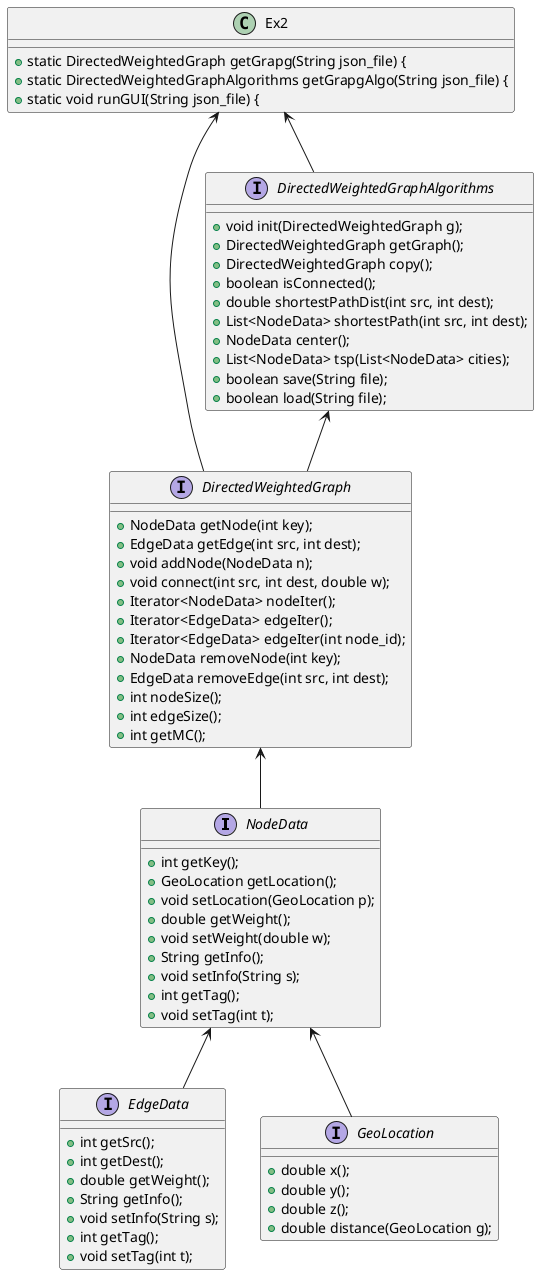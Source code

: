 @startuml
'https://plantuml.com/class-diagram

interface NodeData {

	+ int getKey();
	+ GeoLocation getLocation();
	+ void setLocation(GeoLocation p);
	+ double getWeight();
	+ void setWeight(double w);
	+ String getInfo();
	+ void setInfo(String s);
	+int getTag();
	+void setTag(int t);
}

interface EdgeData {

	+ int getSrc();
	+ int getDest();
	+ double getWeight();
	+ String getInfo();
	+ void setInfo(String s);
	+ int getTag();
	+ void setTag(int t);
}
interface GeoLocation {
    + double x();
    + double y();
    + double z();
    + double distance(GeoLocation g);
}
interface DirectedWeightedGraph {
+ NodeData getNode(int key);
+ EdgeData getEdge(int src, int dest);
	+ void addNode(NodeData n);
	+ void connect(int src, int dest, double w);
	+ Iterator<NodeData> nodeIter();
	+ Iterator<EdgeData> edgeIter();
	+ Iterator<EdgeData> edgeIter(int node_id);
	+ NodeData removeNode(int key);
	+ EdgeData removeEdge(int src, int dest);
	+ int nodeSize();
	+ int edgeSize();
	+ int getMC();
}
interface DirectedWeightedGraphAlgorithms {
    + void init(DirectedWeightedGraph g);
    + DirectedWeightedGraph getGraph();
    + DirectedWeightedGraph copy();
    + boolean isConnected();
    + double shortestPathDist(int src, int dest);
    + List<NodeData> shortestPath(int src, int dest);
    + NodeData center();
    +List<NodeData> tsp(List<NodeData> cities);
    + boolean save(String file);
    + boolean load(String file);
}
class Ex2 {
+ static DirectedWeightedGraph getGrapg(String json_file) {
+ static DirectedWeightedGraphAlgorithms getGrapgAlgo(String json_file) {
+ static void runGUI(String json_file) {

    }
NodeData <-- EdgeData
DirectedWeightedGraph <-- NodeData
NodeData <-- GeoLocation
DirectedWeightedGraphAlgorithms <-- DirectedWeightedGraph
Ex2 <-- DirectedWeightedGraphAlgorithms
Ex2 <-- DirectedWeightedGraph
@enduml
